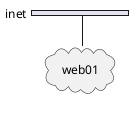{
  "sha1": "qg5qk1fsu69jb4al472eii9p7yebgze",
  "insertion": {
    "when": "2024-06-04T17:28:42.398Z",
    "user": "plantuml@gmail.com"
  }
}
@startuml
nwdiag {
  network inet {
	  web01 [shape = cloud]
  }
}
@enduml
